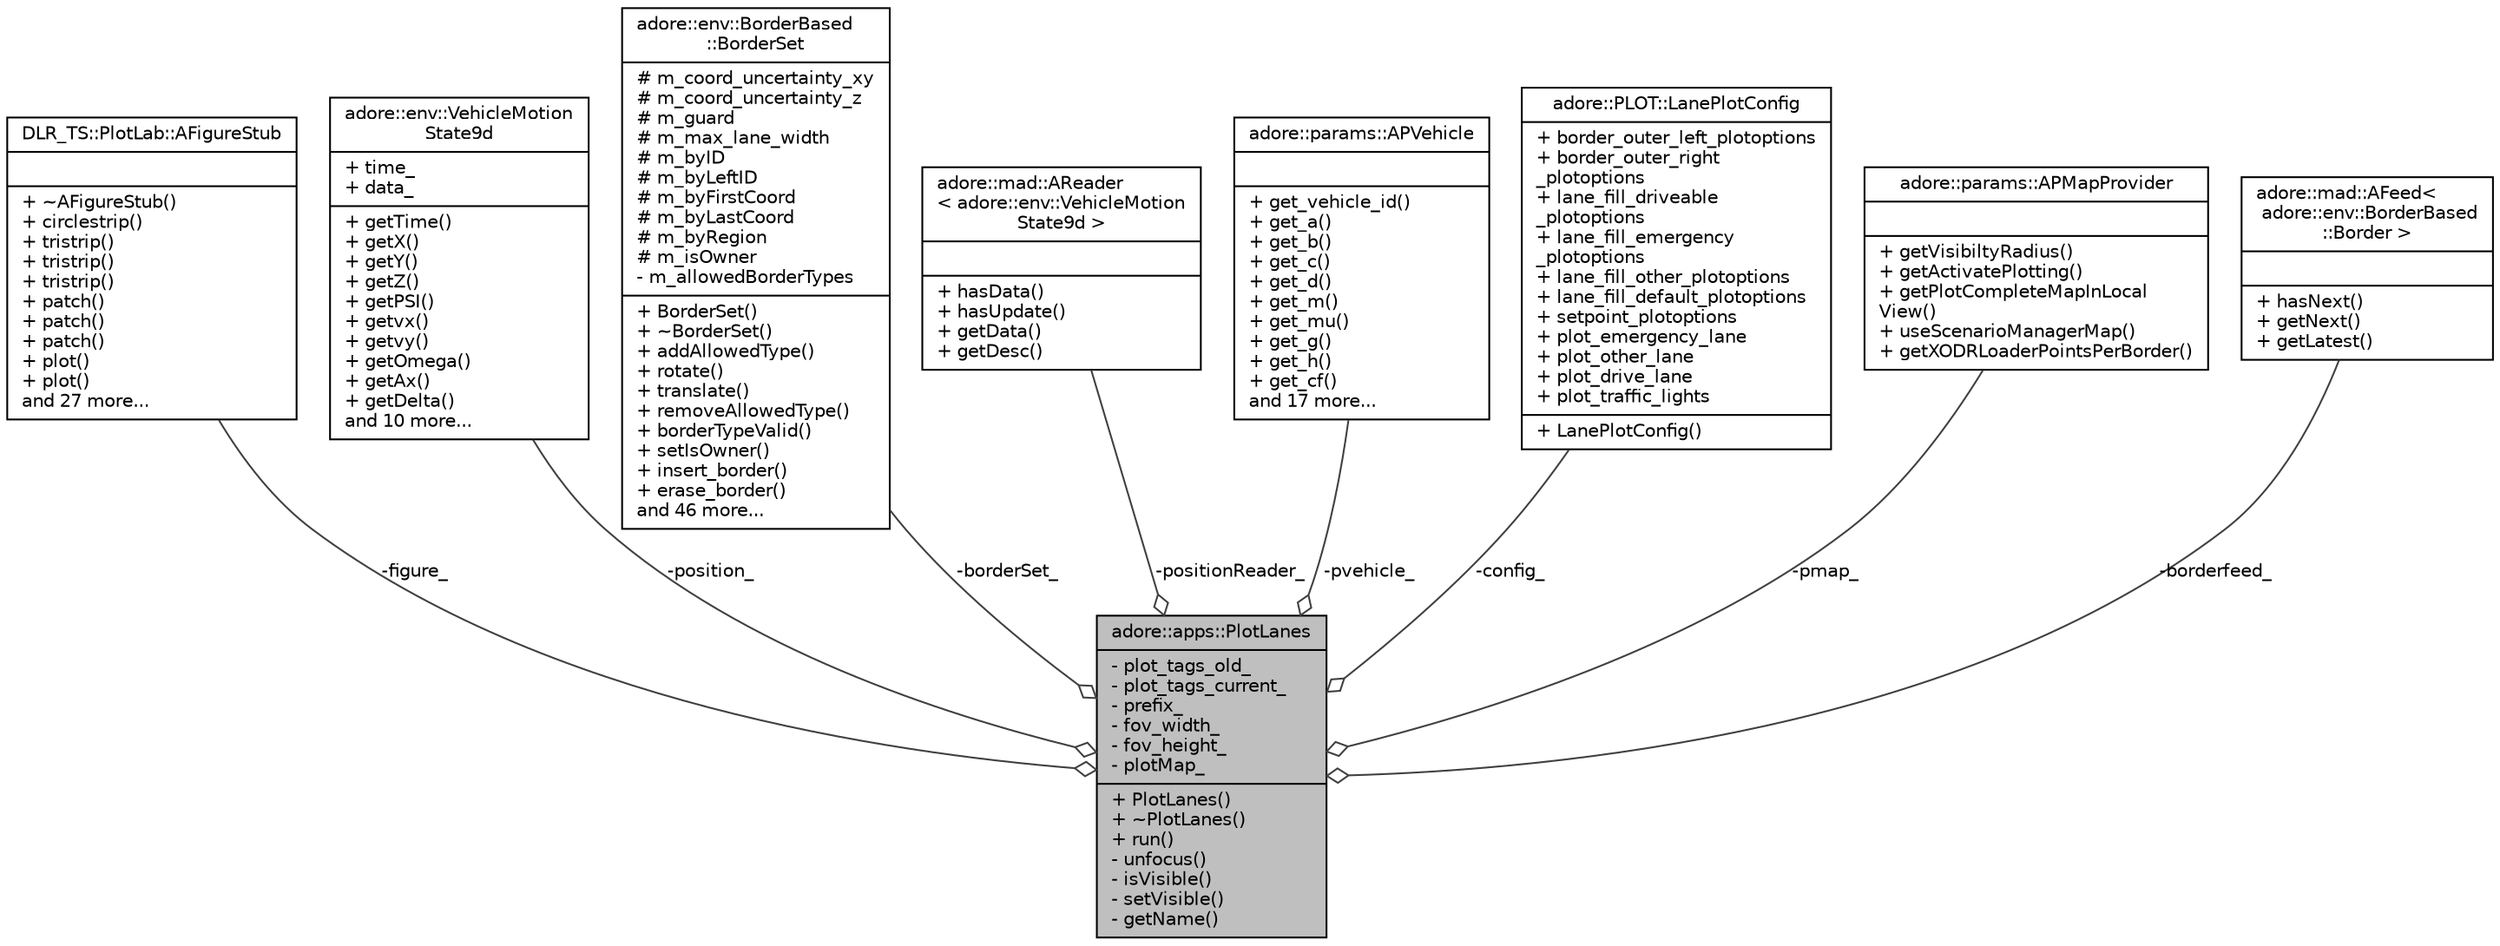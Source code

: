 digraph "adore::apps::PlotLanes"
{
 // LATEX_PDF_SIZE
  edge [fontname="Helvetica",fontsize="10",labelfontname="Helvetica",labelfontsize="10"];
  node [fontname="Helvetica",fontsize="10",shape=record];
  Node1 [label="{adore::apps::PlotLanes\n|- plot_tags_old_\l- plot_tags_current_\l- prefix_\l- fov_width_\l- fov_height_\l- plotMap_\l|+ PlotLanes()\l+ ~PlotLanes()\l+ run()\l- unfocus()\l- isVisible()\l- setVisible()\l- getName()\l}",height=0.2,width=0.4,color="black", fillcolor="grey75", style="filled", fontcolor="black",tooltip="a optimzed plotting application to plot map borders, vehicles and environment information and backgro..."];
  Node2 -> Node1 [color="grey25",fontsize="10",style="solid",label=" -figure_" ,arrowhead="odiamond",fontname="Helvetica"];
  Node2 [label="{DLR_TS::PlotLab::AFigureStub\n||+ ~AFigureStub()\l+ circlestrip()\l+ tristrip()\l+ tristrip()\l+ tristrip()\l+ patch()\l+ patch()\l+ patch()\l+ plot()\l+ plot()\land 27 more...\l}",height=0.2,width=0.4,color="black", fillcolor="white", style="filled",URL="$classDLR__TS_1_1PlotLab_1_1AFigureStub.html",tooltip=" "];
  Node3 -> Node1 [color="grey25",fontsize="10",style="solid",label=" -position_" ,arrowhead="odiamond",fontname="Helvetica"];
  Node3 [label="{adore::env::VehicleMotion\lState9d\n|+ time_\l+ data_\l|+ getTime()\l+ getX()\l+ getY()\l+ getZ()\l+ getPSI()\l+ getvx()\l+ getvy()\l+ getOmega()\l+ getAx()\l+ getDelta()\land 10 more...\l}",height=0.2,width=0.4,color="black", fillcolor="white", style="filled",URL="$structadore_1_1env_1_1VehicleMotionState9d.html",tooltip="This struct holds the motion state of the vehicle in 9d."];
  Node4 -> Node1 [color="grey25",fontsize="10",style="solid",label=" -borderSet_" ,arrowhead="odiamond",fontname="Helvetica"];
  Node4 [label="{adore::env::BorderBased\l::BorderSet\n|# m_coord_uncertainty_xy\l# m_coord_uncertainty_z\l# m_guard\l# m_max_lane_width\l# m_byID\l# m_byLeftID\l# m_byFirstCoord\l# m_byLastCoord\l# m_byRegion\l# m_isOwner\l- m_allowedBorderTypes\l|+ BorderSet()\l+ ~BorderSet()\l+ addAllowedType()\l+ rotate()\l+ translate()\l+ removeAllowedType()\l+ borderTypeValid()\l+ setIsOwner()\l+ insert_border()\l+ erase_border()\land 46 more...\l}",height=0.2,width=0.4,color="black", fillcolor="white", style="filled",URL="$classadore_1_1env_1_1BorderBased_1_1BorderSet.html",tooltip="efficiently store borders in boost R-tree"];
  Node5 -> Node1 [color="grey25",fontsize="10",style="solid",label=" -positionReader_" ,arrowhead="odiamond",fontname="Helvetica"];
  Node5 [label="{adore::mad::AReader\l\< adore::env::VehicleMotion\lState9d \>\n||+ hasData()\l+ hasUpdate()\l+ getData()\l+ getDesc()\l}",height=0.2,width=0.4,color="black", fillcolor="white", style="filled",URL="$classadore_1_1mad_1_1AReader.html",tooltip=" "];
  Node6 -> Node1 [color="grey25",fontsize="10",style="solid",label=" -pvehicle_" ,arrowhead="odiamond",fontname="Helvetica"];
  Node6 [label="{adore::params::APVehicle\n||+ get_vehicle_id()\l+ get_a()\l+ get_b()\l+ get_c()\l+ get_d()\l+ get_m()\l+ get_mu()\l+ get_g()\l+ get_h()\l+ get_cf()\land 17 more...\l}",height=0.2,width=0.4,color="black", fillcolor="white", style="filled",URL="$classadore_1_1params_1_1APVehicle.html",tooltip="abstract class for vehicle configuration related paremeters"];
  Node7 -> Node1 [color="grey25",fontsize="10",style="solid",label=" -config_" ,arrowhead="odiamond",fontname="Helvetica"];
  Node7 [label="{adore::PLOT::LanePlotConfig\n|+ border_outer_left_plotoptions\l+ border_outer_right\l_plotoptions\l+ lane_fill_driveable\l_plotoptions\l+ lane_fill_emergency\l_plotoptions\l+ lane_fill_other_plotoptions\l+ lane_fill_default_plotoptions\l+ setpoint_plotoptions\l+ plot_emergency_lane\l+ plot_other_lane\l+ plot_drive_lane\l+ plot_traffic_lights\l|+ LanePlotConfig()\l}",height=0.2,width=0.4,color="black", fillcolor="white", style="filled",URL="$classadore_1_1PLOT_1_1LanePlotConfig.html",tooltip=" "];
  Node8 -> Node1 [color="grey25",fontsize="10",style="solid",label=" -pmap_" ,arrowhead="odiamond",fontname="Helvetica"];
  Node8 [label="{adore::params::APMapProvider\n||+ getVisibiltyRadius()\l+ getActivatePlotting()\l+ getPlotCompleteMapInLocal\lView()\l+ useScenarioManagerMap()\l+ getXODRLoaderPointsPerBorder()\l}",height=0.2,width=0.4,color="black", fillcolor="white", style="filled",URL="$classadore_1_1params_1_1APMapProvider.html",tooltip="abstract class containing parameters to configure aspects of the map provider"];
  Node9 -> Node1 [color="grey25",fontsize="10",style="solid",label=" -borderfeed_" ,arrowhead="odiamond",fontname="Helvetica"];
  Node9 [label="{adore::mad::AFeed\<\l adore::env::BorderBased\l::Border \>\n||+ hasNext()\l+ getNext()\l+ getLatest()\l}",height=0.2,width=0.4,color="black", fillcolor="white", style="filled",URL="$classadore_1_1mad_1_1AFeed.html",tooltip=" "];
}
